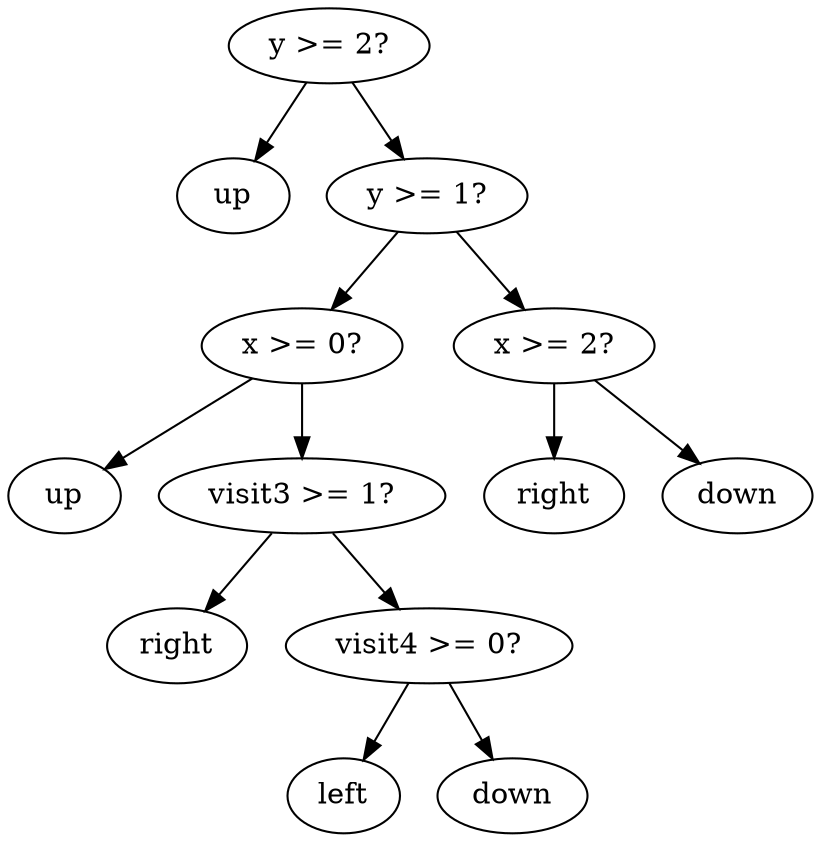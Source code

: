 digraph tree {
    "0x0" [label="y >= 2?"];
    "0x1" [label="up"];
    "0x2" [label="y >= 1?"];
    "0x3" [label="x >= 0?"];
    "0x4" [label="up"];
    "0x5" [label="visit3 >= 1?"];
    "0x6" [label="right"];
    "0x7" [label="visit4 >= 0?"];
    "0x8" [label="left"];
    "0x9" [label="down"];
    "0xa" [label="x >= 2?"];
    "0xb" [label="right"];
    "0xc" [label="down"];
    "0x0" -> "0x1";
    "0x0" -> "0x2";
    "0x2" -> "0x3";
    "0x2" -> "0xa";
    "0x3" -> "0x4";
    "0x3" -> "0x5";
    "0x5" -> "0x6";
    "0x5" -> "0x7";
    "0x7" -> "0x8";
    "0x7" -> "0x9";
    "0xa" -> "0xb";
    "0xa" -> "0xc";
}
